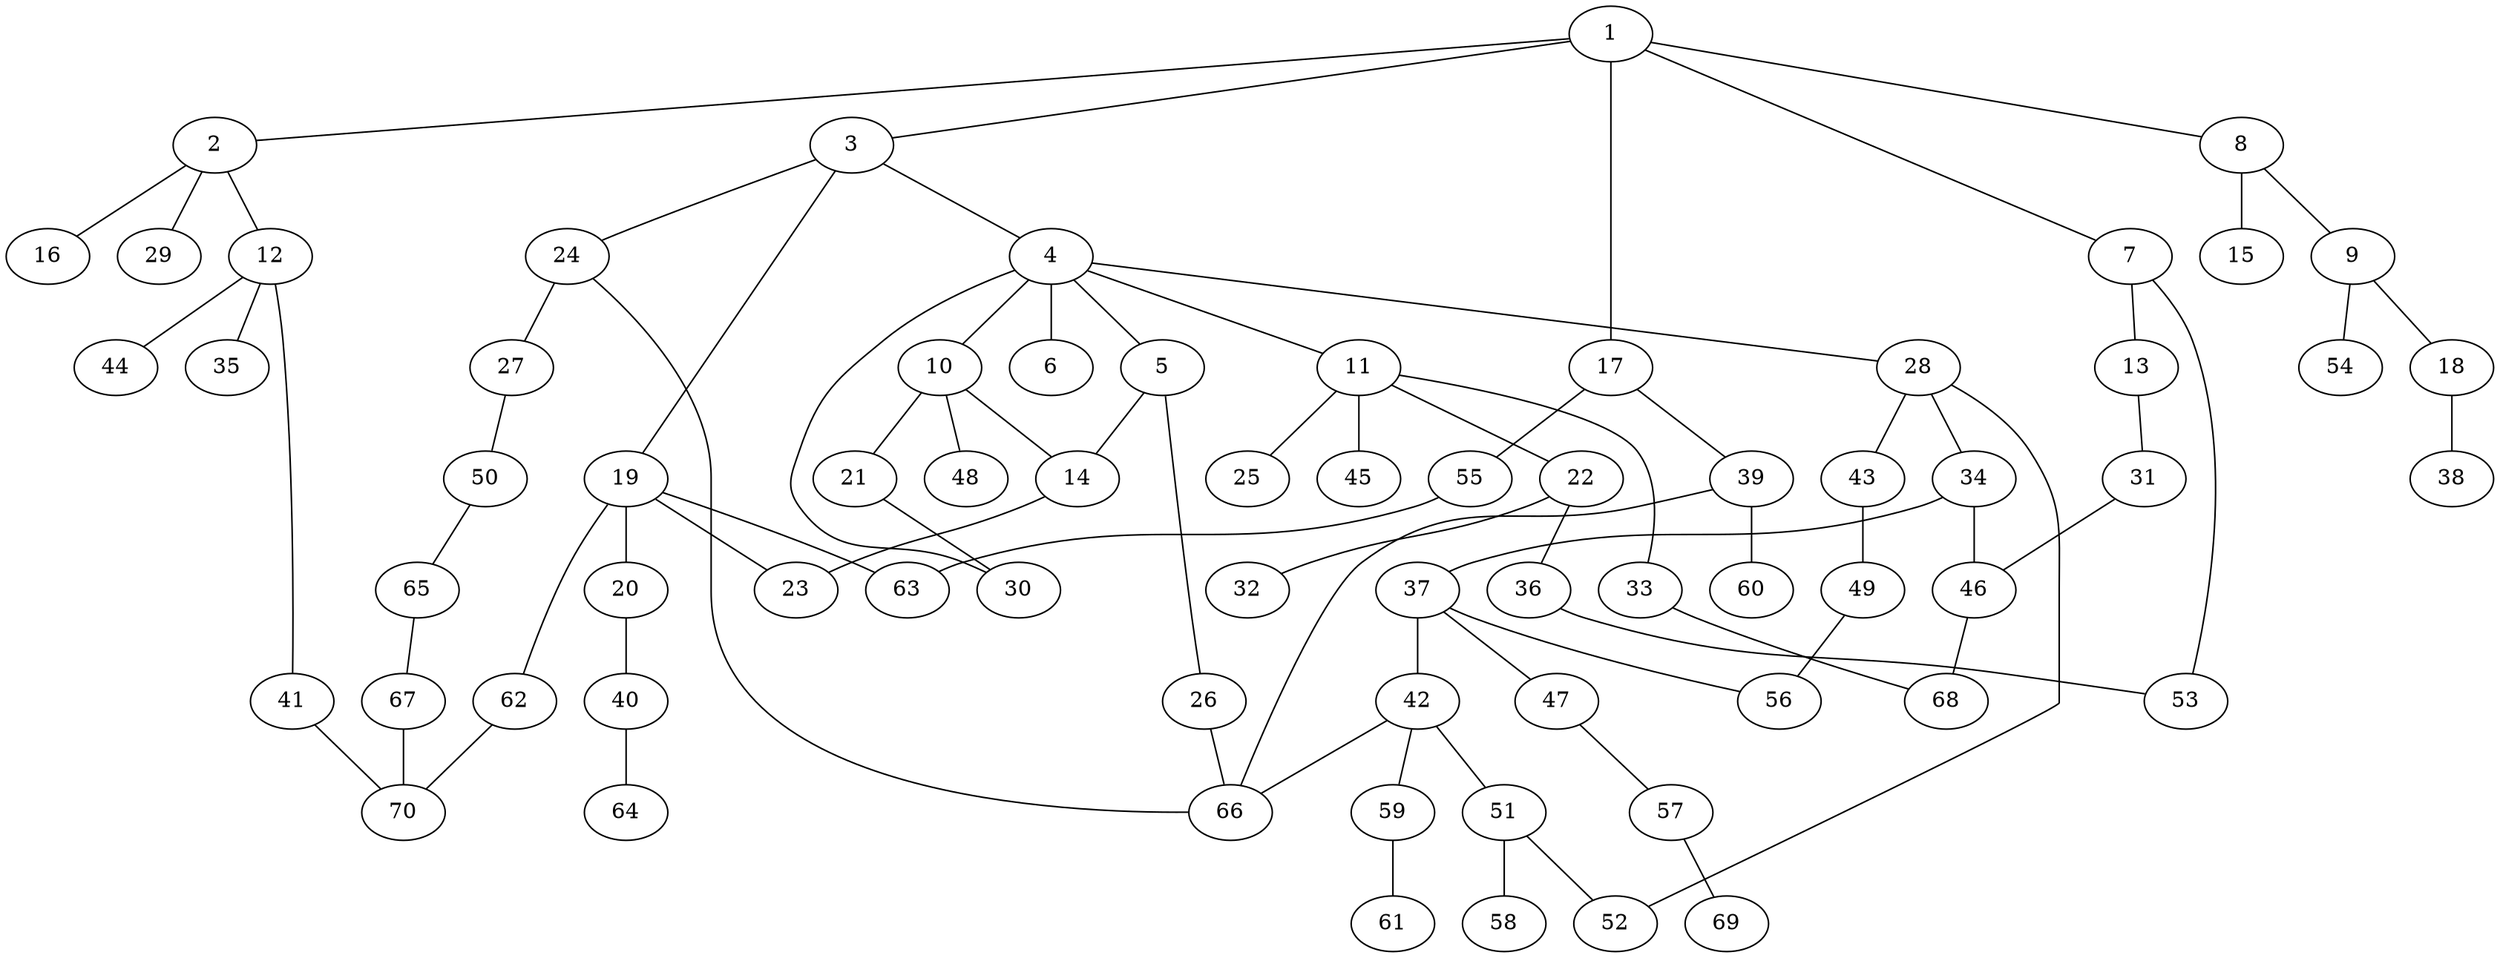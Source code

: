 graph graphname {1--2
1--3
1--7
1--8
1--17
2--12
2--16
2--29
3--4
3--19
3--24
4--5
4--6
4--10
4--11
4--28
4--30
5--14
5--26
7--13
7--53
8--9
8--15
9--18
9--54
10--14
10--21
10--48
11--22
11--25
11--33
11--45
12--35
12--41
12--44
13--31
14--23
17--39
17--55
18--38
19--20
19--23
19--62
19--63
20--40
21--30
22--32
22--36
24--27
24--66
26--66
27--50
28--34
28--43
28--52
31--46
33--68
34--37
34--46
36--53
37--42
37--47
37--56
39--60
39--66
40--64
41--70
42--51
42--59
42--66
43--49
46--68
47--57
49--56
50--65
51--52
51--58
55--63
57--69
59--61
62--70
65--67
67--70
}